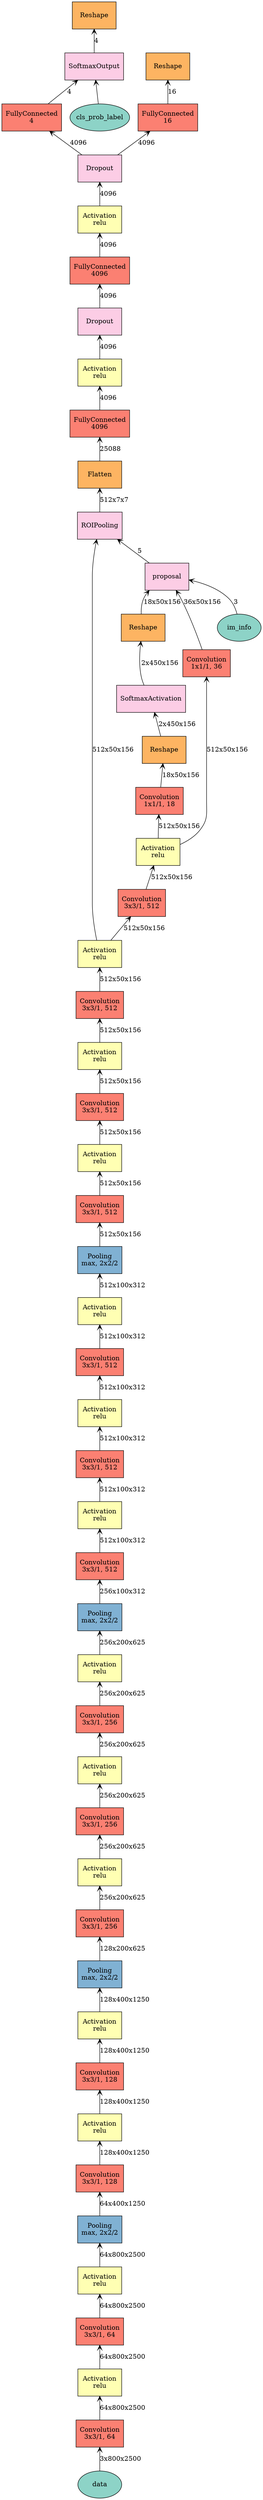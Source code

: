 digraph plot {
	data [label=data fillcolor="#8dd3c7" fixedsize=false height=0.8034 shape=oval style=filled width=1.3]
	conv1_1 [label="Convolution\n3x3/1, 64" fillcolor="#fb8072" fixedsize=false height=0.8034 shape=rect style=filled width=1.3]
	relu1_1 [label="Activation\nrelu" fillcolor="#ffffb3" fixedsize=false height=0.8034 shape=rect style=filled width=1.3]
	conv1_2 [label="Convolution\n3x3/1, 64" fillcolor="#fb8072" fixedsize=false height=0.8034 shape=rect style=filled width=1.3]
	relu1_2 [label="Activation\nrelu" fillcolor="#ffffb3" fixedsize=false height=0.8034 shape=rect style=filled width=1.3]
	pool1 [label="Pooling\nmax, 2x2/2" fillcolor="#80b1d3" fixedsize=false height=0.8034 shape=rect style=filled width=1.3]
	conv2_1 [label="Convolution\n3x3/1, 128" fillcolor="#fb8072" fixedsize=false height=0.8034 shape=rect style=filled width=1.3]
	relu2_1 [label="Activation\nrelu" fillcolor="#ffffb3" fixedsize=false height=0.8034 shape=rect style=filled width=1.3]
	conv2_2 [label="Convolution\n3x3/1, 128" fillcolor="#fb8072" fixedsize=false height=0.8034 shape=rect style=filled width=1.3]
	relu2_2 [label="Activation\nrelu" fillcolor="#ffffb3" fixedsize=false height=0.8034 shape=rect style=filled width=1.3]
	pool2 [label="Pooling\nmax, 2x2/2" fillcolor="#80b1d3" fixedsize=false height=0.8034 shape=rect style=filled width=1.3]
	conv3_1 [label="Convolution\n3x3/1, 256" fillcolor="#fb8072" fixedsize=false height=0.8034 shape=rect style=filled width=1.3]
	relu3_1 [label="Activation\nrelu" fillcolor="#ffffb3" fixedsize=false height=0.8034 shape=rect style=filled width=1.3]
	conv3_2 [label="Convolution\n3x3/1, 256" fillcolor="#fb8072" fixedsize=false height=0.8034 shape=rect style=filled width=1.3]
	relu3_2 [label="Activation\nrelu" fillcolor="#ffffb3" fixedsize=false height=0.8034 shape=rect style=filled width=1.3]
	conv3_3 [label="Convolution\n3x3/1, 256" fillcolor="#fb8072" fixedsize=false height=0.8034 shape=rect style=filled width=1.3]
	relu3_3 [label="Activation\nrelu" fillcolor="#ffffb3" fixedsize=false height=0.8034 shape=rect style=filled width=1.3]
	pool3 [label="Pooling\nmax, 2x2/2" fillcolor="#80b1d3" fixedsize=false height=0.8034 shape=rect style=filled width=1.3]
	conv4_1 [label="Convolution\n3x3/1, 512" fillcolor="#fb8072" fixedsize=false height=0.8034 shape=rect style=filled width=1.3]
	relu4_1 [label="Activation\nrelu" fillcolor="#ffffb3" fixedsize=false height=0.8034 shape=rect style=filled width=1.3]
	conv4_2 [label="Convolution\n3x3/1, 512" fillcolor="#fb8072" fixedsize=false height=0.8034 shape=rect style=filled width=1.3]
	relu4_2 [label="Activation\nrelu" fillcolor="#ffffb3" fixedsize=false height=0.8034 shape=rect style=filled width=1.3]
	conv4_3 [label="Convolution\n3x3/1, 512" fillcolor="#fb8072" fixedsize=false height=0.8034 shape=rect style=filled width=1.3]
	relu4_3 [label="Activation\nrelu" fillcolor="#ffffb3" fixedsize=false height=0.8034 shape=rect style=filled width=1.3]
	pool4 [label="Pooling\nmax, 2x2/2" fillcolor="#80b1d3" fixedsize=false height=0.8034 shape=rect style=filled width=1.3]
	conv5_1 [label="Convolution\n3x3/1, 512" fillcolor="#fb8072" fixedsize=false height=0.8034 shape=rect style=filled width=1.3]
	relu5_1 [label="Activation\nrelu" fillcolor="#ffffb3" fixedsize=false height=0.8034 shape=rect style=filled width=1.3]
	conv5_2 [label="Convolution\n3x3/1, 512" fillcolor="#fb8072" fixedsize=false height=0.8034 shape=rect style=filled width=1.3]
	relu5_2 [label="Activation\nrelu" fillcolor="#ffffb3" fixedsize=false height=0.8034 shape=rect style=filled width=1.3]
	conv5_3 [label="Convolution\n3x3/1, 512" fillcolor="#fb8072" fixedsize=false height=0.8034 shape=rect style=filled width=1.3]
	relu5_3 [label="Activation\nrelu" fillcolor="#ffffb3" fixedsize=false height=0.8034 shape=rect style=filled width=1.3]
	rpn_conv_3x3 [label="Convolution\n3x3/1, 512" fillcolor="#fb8072" fixedsize=false height=0.8034 shape=rect style=filled width=1.3]
	rpn_relu [label="Activation\nrelu" fillcolor="#ffffb3" fixedsize=false height=0.8034 shape=rect style=filled width=1.3]
	rpn_cls_score [label="Convolution\n1x1/1, 18" fillcolor="#fb8072" fixedsize=false height=0.8034 shape=rect style=filled width=1.3]
	rpn_cls_score_reshape [label=Reshape fillcolor="#fdb462" fixedsize=false height=0.8034 shape=rect style=filled width=1.3]
	rpn_cls_prob [label=SoftmaxActivation fillcolor="#fccde5" fixedsize=false height=0.8034 shape=rect style=filled width=1.3]
	rpn_cls_prob_reshape [label=Reshape fillcolor="#fdb462" fixedsize=false height=0.8034 shape=rect style=filled width=1.3]
	rpn_bbox_pred [label="Convolution\n1x1/1, 36" fillcolor="#fb8072" fixedsize=false height=0.8034 shape=rect style=filled width=1.3]
	im_info [label=im_info fillcolor="#8dd3c7" fixedsize=false height=0.8034 shape=oval style=filled width=1.3]
	rois [label=proposal fillcolor="#fccde5" fixedsize=false height=0.8034 shape=rect style=filled width=1.3]
	roi_pool5 [label=ROIPooling fillcolor="#fccde5" fixedsize=false height=0.8034 shape=rect style=filled width=1.3]
	flatten [label=Flatten fillcolor="#fdb462" fixedsize=false height=0.8034 shape=rect style=filled width=1.3]
	fc6 [label="FullyConnected\n4096" fillcolor="#fb8072" fixedsize=false height=0.8034 shape=rect style=filled width=1.3]
	relu6 [label="Activation\nrelu" fillcolor="#ffffb3" fixedsize=false height=0.8034 shape=rect style=filled width=1.3]
	drop6 [label=Dropout fillcolor="#fccde5" fixedsize=false height=0.8034 shape=rect style=filled width=1.3]
	fc7 [label="FullyConnected\n4096" fillcolor="#fb8072" fixedsize=false height=0.8034 shape=rect style=filled width=1.3]
	relu7 [label="Activation\nrelu" fillcolor="#ffffb3" fixedsize=false height=0.8034 shape=rect style=filled width=1.3]
	drop7 [label=Dropout fillcolor="#fccde5" fixedsize=false height=0.8034 shape=rect style=filled width=1.3]
	cls_score [label="FullyConnected\n4" fillcolor="#fb8072" fixedsize=false height=0.8034 shape=rect style=filled width=1.3]
	cls_prob_label [label=cls_prob_label fillcolor="#8dd3c7" fixedsize=false height=0.8034 shape=oval style=filled width=1.3]
	cls_prob [label=SoftmaxOutput fillcolor="#fccde5" fixedsize=false height=0.8034 shape=rect style=filled width=1.3]
	cls_prob_reshape [label=Reshape fillcolor="#fdb462" fixedsize=false height=0.8034 shape=rect style=filled width=1.3]
	bbox_pred [label="FullyConnected\n16" fillcolor="#fb8072" fixedsize=false height=0.8034 shape=rect style=filled width=1.3]
	bbox_pred_reshape [label=Reshape fillcolor="#fdb462" fixedsize=false height=0.8034 shape=rect style=filled width=1.3]
		conv1_1 -> data [label="3x800x2500" arrowtail=open dir=back]
		relu1_1 -> conv1_1 [label="64x800x2500" arrowtail=open dir=back]
		conv1_2 -> relu1_1 [label="64x800x2500" arrowtail=open dir=back]
		relu1_2 -> conv1_2 [label="64x800x2500" arrowtail=open dir=back]
		pool1 -> relu1_2 [label="64x800x2500" arrowtail=open dir=back]
		conv2_1 -> pool1 [label="64x400x1250" arrowtail=open dir=back]
		relu2_1 -> conv2_1 [label="128x400x1250" arrowtail=open dir=back]
		conv2_2 -> relu2_1 [label="128x400x1250" arrowtail=open dir=back]
		relu2_2 -> conv2_2 [label="128x400x1250" arrowtail=open dir=back]
		pool2 -> relu2_2 [label="128x400x1250" arrowtail=open dir=back]
		conv3_1 -> pool2 [label="128x200x625" arrowtail=open dir=back]
		relu3_1 -> conv3_1 [label="256x200x625" arrowtail=open dir=back]
		conv3_2 -> relu3_1 [label="256x200x625" arrowtail=open dir=back]
		relu3_2 -> conv3_2 [label="256x200x625" arrowtail=open dir=back]
		conv3_3 -> relu3_2 [label="256x200x625" arrowtail=open dir=back]
		relu3_3 -> conv3_3 [label="256x200x625" arrowtail=open dir=back]
		pool3 -> relu3_3 [label="256x200x625" arrowtail=open dir=back]
		conv4_1 -> pool3 [label="256x100x312" arrowtail=open dir=back]
		relu4_1 -> conv4_1 [label="512x100x312" arrowtail=open dir=back]
		conv4_2 -> relu4_1 [label="512x100x312" arrowtail=open dir=back]
		relu4_2 -> conv4_2 [label="512x100x312" arrowtail=open dir=back]
		conv4_3 -> relu4_2 [label="512x100x312" arrowtail=open dir=back]
		relu4_3 -> conv4_3 [label="512x100x312" arrowtail=open dir=back]
		pool4 -> relu4_3 [label="512x100x312" arrowtail=open dir=back]
		conv5_1 -> pool4 [label="512x50x156" arrowtail=open dir=back]
		relu5_1 -> conv5_1 [label="512x50x156" arrowtail=open dir=back]
		conv5_2 -> relu5_1 [label="512x50x156" arrowtail=open dir=back]
		relu5_2 -> conv5_2 [label="512x50x156" arrowtail=open dir=back]
		conv5_3 -> relu5_2 [label="512x50x156" arrowtail=open dir=back]
		relu5_3 -> conv5_3 [label="512x50x156" arrowtail=open dir=back]
		rpn_conv_3x3 -> relu5_3 [label="512x50x156" arrowtail=open dir=back]
		rpn_relu -> rpn_conv_3x3 [label="512x50x156" arrowtail=open dir=back]
		rpn_cls_score -> rpn_relu [label="512x50x156" arrowtail=open dir=back]
		rpn_cls_score_reshape -> rpn_cls_score [label="18x50x156" arrowtail=open dir=back]
		rpn_cls_prob -> rpn_cls_score_reshape [label="2x450x156" arrowtail=open dir=back]
		rpn_cls_prob_reshape -> rpn_cls_prob [label="2x450x156" arrowtail=open dir=back]
		rpn_bbox_pred -> rpn_relu [label="512x50x156" arrowtail=open dir=back]
		rois -> rpn_cls_prob_reshape [label="18x50x156" arrowtail=open dir=back]
		rois -> rpn_bbox_pred [label="36x50x156" arrowtail=open dir=back]
		rois -> im_info [label=3 arrowtail=open dir=back]
		roi_pool5 -> relu5_3 [label="512x50x156" arrowtail=open dir=back]
		roi_pool5 -> rois [label=5 arrowtail=open dir=back]
		flatten -> roi_pool5 [label="512x7x7" arrowtail=open dir=back]
		fc6 -> flatten [label=25088 arrowtail=open dir=back]
		relu6 -> fc6 [label=4096 arrowtail=open dir=back]
		drop6 -> relu6 [label=4096 arrowtail=open dir=back]
		fc7 -> drop6 [label=4096 arrowtail=open dir=back]
		relu7 -> fc7 [label=4096 arrowtail=open dir=back]
		drop7 -> relu7 [label=4096 arrowtail=open dir=back]
		cls_score -> drop7 [label=4096 arrowtail=open dir=back]
		cls_prob -> cls_score [label=4 arrowtail=open dir=back]
		cls_prob -> cls_prob_label [label="" arrowtail=open dir=back]
		cls_prob_reshape -> cls_prob [label=4 arrowtail=open dir=back]
		bbox_pred -> drop7 [label=4096 arrowtail=open dir=back]
		bbox_pred_reshape -> bbox_pred [label=16 arrowtail=open dir=back]
}
